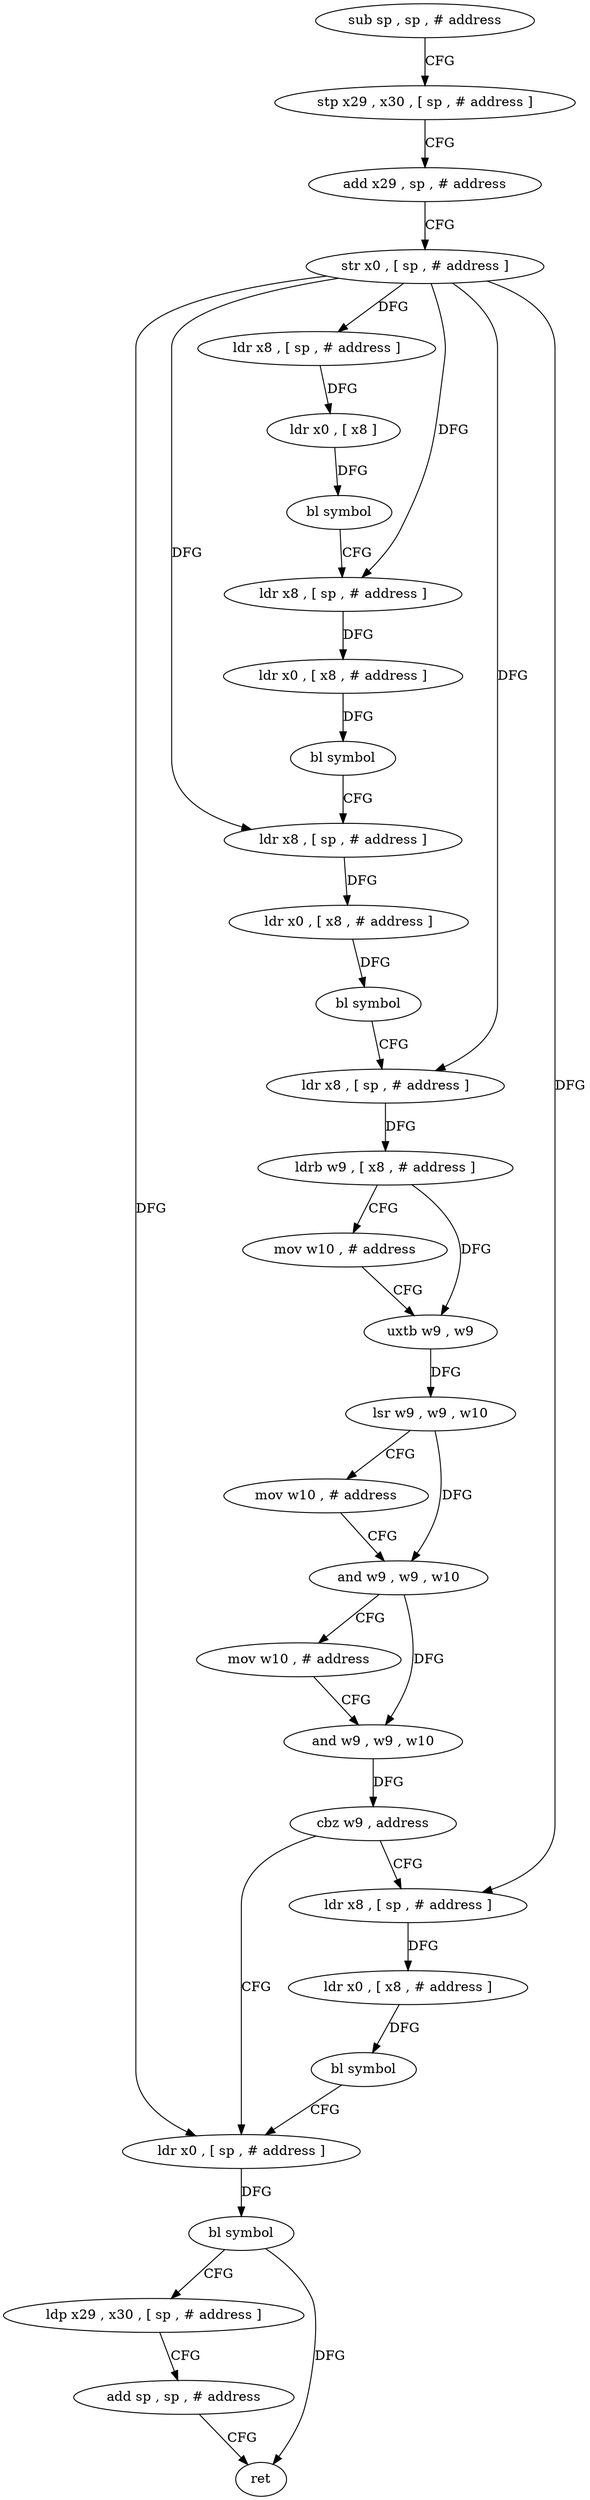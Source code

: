 digraph "func" {
"4236820" [label = "sub sp , sp , # address" ]
"4236824" [label = "stp x29 , x30 , [ sp , # address ]" ]
"4236828" [label = "add x29 , sp , # address" ]
"4236832" [label = "str x0 , [ sp , # address ]" ]
"4236836" [label = "ldr x8 , [ sp , # address ]" ]
"4236840" [label = "ldr x0 , [ x8 ]" ]
"4236844" [label = "bl symbol" ]
"4236848" [label = "ldr x8 , [ sp , # address ]" ]
"4236852" [label = "ldr x0 , [ x8 , # address ]" ]
"4236856" [label = "bl symbol" ]
"4236860" [label = "ldr x8 , [ sp , # address ]" ]
"4236864" [label = "ldr x0 , [ x8 , # address ]" ]
"4236868" [label = "bl symbol" ]
"4236872" [label = "ldr x8 , [ sp , # address ]" ]
"4236876" [label = "ldrb w9 , [ x8 , # address ]" ]
"4236880" [label = "mov w10 , # address" ]
"4236884" [label = "uxtb w9 , w9" ]
"4236888" [label = "lsr w9 , w9 , w10" ]
"4236892" [label = "mov w10 , # address" ]
"4236896" [label = "and w9 , w9 , w10" ]
"4236900" [label = "mov w10 , # address" ]
"4236904" [label = "and w9 , w9 , w10" ]
"4236908" [label = "cbz w9 , address" ]
"4236924" [label = "ldr x0 , [ sp , # address ]" ]
"4236912" [label = "ldr x8 , [ sp , # address ]" ]
"4236928" [label = "bl symbol" ]
"4236932" [label = "ldp x29 , x30 , [ sp , # address ]" ]
"4236936" [label = "add sp , sp , # address" ]
"4236940" [label = "ret" ]
"4236916" [label = "ldr x0 , [ x8 , # address ]" ]
"4236920" [label = "bl symbol" ]
"4236820" -> "4236824" [ label = "CFG" ]
"4236824" -> "4236828" [ label = "CFG" ]
"4236828" -> "4236832" [ label = "CFG" ]
"4236832" -> "4236836" [ label = "DFG" ]
"4236832" -> "4236848" [ label = "DFG" ]
"4236832" -> "4236860" [ label = "DFG" ]
"4236832" -> "4236872" [ label = "DFG" ]
"4236832" -> "4236924" [ label = "DFG" ]
"4236832" -> "4236912" [ label = "DFG" ]
"4236836" -> "4236840" [ label = "DFG" ]
"4236840" -> "4236844" [ label = "DFG" ]
"4236844" -> "4236848" [ label = "CFG" ]
"4236848" -> "4236852" [ label = "DFG" ]
"4236852" -> "4236856" [ label = "DFG" ]
"4236856" -> "4236860" [ label = "CFG" ]
"4236860" -> "4236864" [ label = "DFG" ]
"4236864" -> "4236868" [ label = "DFG" ]
"4236868" -> "4236872" [ label = "CFG" ]
"4236872" -> "4236876" [ label = "DFG" ]
"4236876" -> "4236880" [ label = "CFG" ]
"4236876" -> "4236884" [ label = "DFG" ]
"4236880" -> "4236884" [ label = "CFG" ]
"4236884" -> "4236888" [ label = "DFG" ]
"4236888" -> "4236892" [ label = "CFG" ]
"4236888" -> "4236896" [ label = "DFG" ]
"4236892" -> "4236896" [ label = "CFG" ]
"4236896" -> "4236900" [ label = "CFG" ]
"4236896" -> "4236904" [ label = "DFG" ]
"4236900" -> "4236904" [ label = "CFG" ]
"4236904" -> "4236908" [ label = "DFG" ]
"4236908" -> "4236924" [ label = "CFG" ]
"4236908" -> "4236912" [ label = "CFG" ]
"4236924" -> "4236928" [ label = "DFG" ]
"4236912" -> "4236916" [ label = "DFG" ]
"4236928" -> "4236932" [ label = "CFG" ]
"4236928" -> "4236940" [ label = "DFG" ]
"4236932" -> "4236936" [ label = "CFG" ]
"4236936" -> "4236940" [ label = "CFG" ]
"4236916" -> "4236920" [ label = "DFG" ]
"4236920" -> "4236924" [ label = "CFG" ]
}
